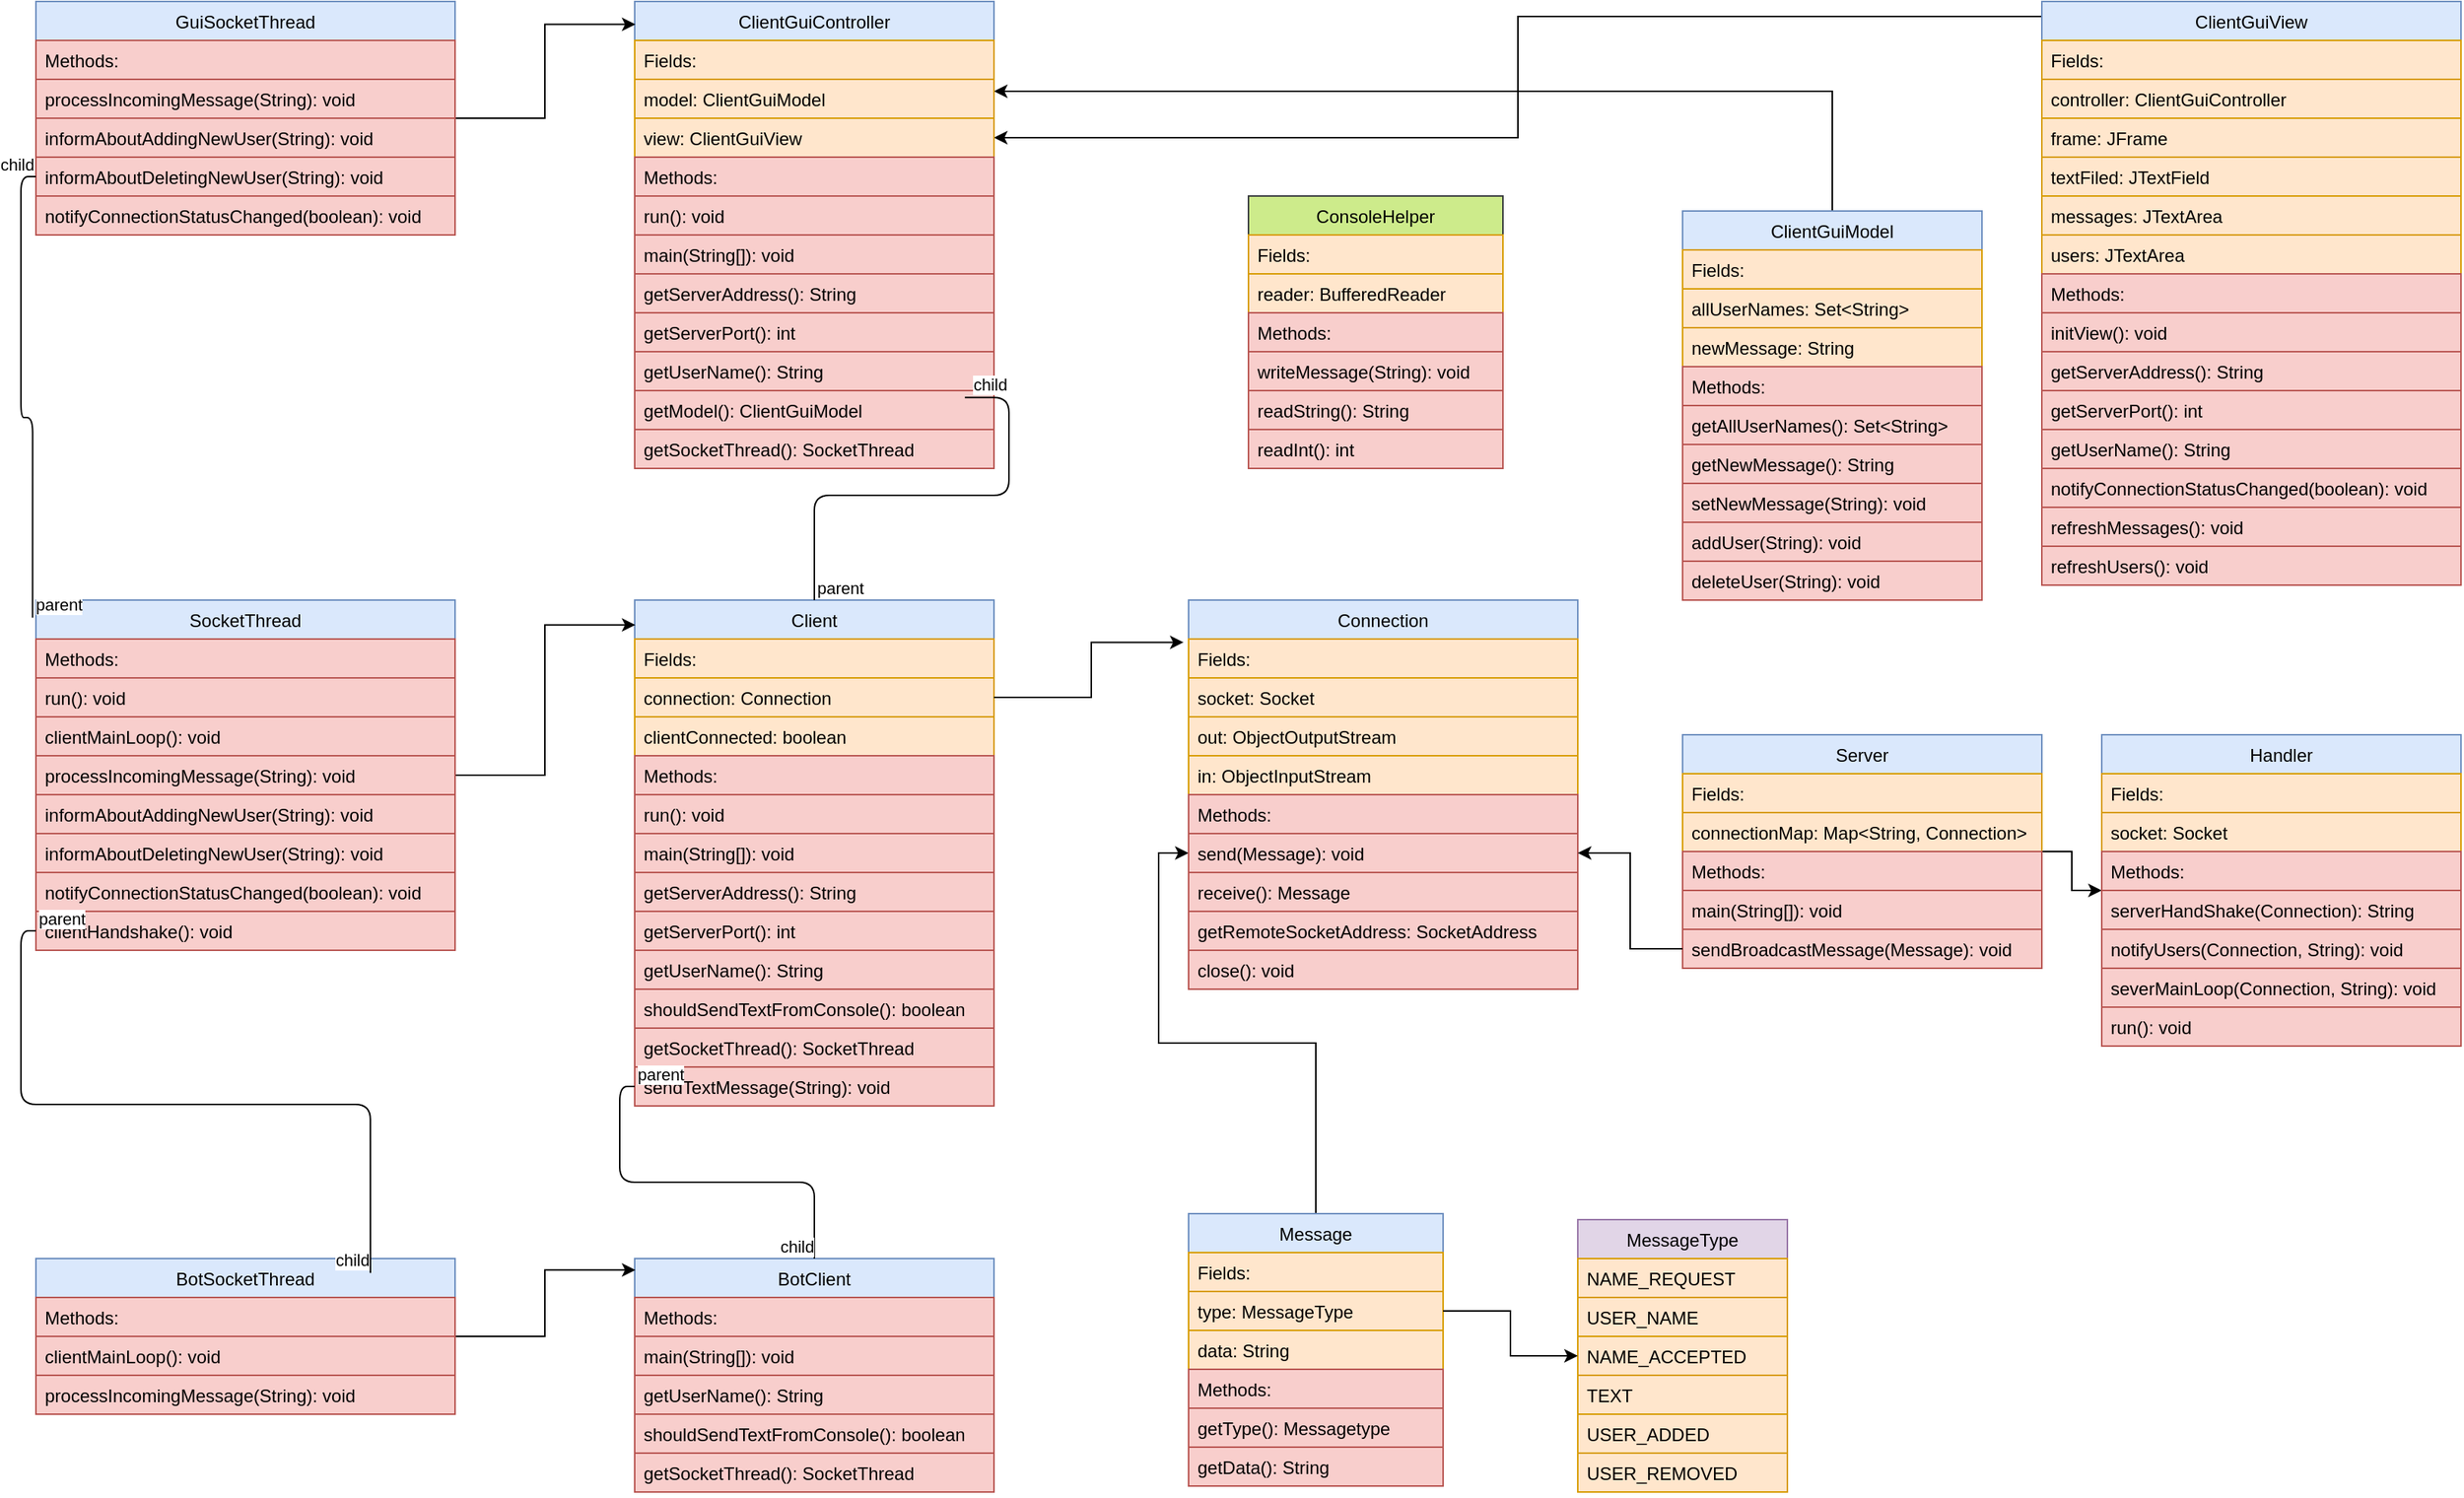 <mxfile version="14.5.8" type="device"><diagram id="60yGSkCL5kO3b9Ez2k-L" name="Page-1"><mxGraphModel dx="3197" dy="1323" grid="1" gridSize="10" guides="1" tooltips="1" connect="1" arrows="1" fold="1" page="1" pageScale="1" pageWidth="827" pageHeight="1169" math="0" shadow="0"><root><mxCell id="0"/><mxCell id="1" parent="0"/><mxCell id="2I_kvNIKR1-d1zKLh7H6-2" value="MessageType" style="swimlane;fontStyle=0;childLayout=stackLayout;horizontal=1;startSize=26;fillColor=#e1d5e7;horizontalStack=0;resizeParent=1;resizeParentMax=0;resizeLast=0;collapsible=1;marginBottom=0;strokeColor=#9673a6;" parent="1" vertex="1"><mxGeometry x="960" y="1414" width="140" height="182" as="geometry"/></mxCell><mxCell id="2I_kvNIKR1-d1zKLh7H6-3" value="NAME_REQUEST" style="text;strokeColor=#d79b00;fillColor=#ffe6cc;align=left;verticalAlign=top;spacingLeft=4;spacingRight=4;overflow=hidden;rotatable=0;points=[[0,0.5],[1,0.5]];portConstraint=eastwest;" parent="2I_kvNIKR1-d1zKLh7H6-2" vertex="1"><mxGeometry y="26" width="140" height="26" as="geometry"/></mxCell><mxCell id="2I_kvNIKR1-d1zKLh7H6-4" value="USER_NAME" style="text;strokeColor=#d79b00;fillColor=#ffe6cc;align=left;verticalAlign=top;spacingLeft=4;spacingRight=4;overflow=hidden;rotatable=0;points=[[0,0.5],[1,0.5]];portConstraint=eastwest;" parent="2I_kvNIKR1-d1zKLh7H6-2" vertex="1"><mxGeometry y="52" width="140" height="26" as="geometry"/></mxCell><mxCell id="2I_kvNIKR1-d1zKLh7H6-5" value="NAME_ACCEPTED" style="text;strokeColor=#d79b00;fillColor=#ffe6cc;align=left;verticalAlign=top;spacingLeft=4;spacingRight=4;overflow=hidden;rotatable=0;points=[[0,0.5],[1,0.5]];portConstraint=eastwest;" parent="2I_kvNIKR1-d1zKLh7H6-2" vertex="1"><mxGeometry y="78" width="140" height="26" as="geometry"/></mxCell><mxCell id="2I_kvNIKR1-d1zKLh7H6-6" value="TEXT" style="text;strokeColor=#d79b00;fillColor=#ffe6cc;align=left;verticalAlign=top;spacingLeft=4;spacingRight=4;overflow=hidden;rotatable=0;points=[[0,0.5],[1,0.5]];portConstraint=eastwest;" parent="2I_kvNIKR1-d1zKLh7H6-2" vertex="1"><mxGeometry y="104" width="140" height="26" as="geometry"/></mxCell><mxCell id="2I_kvNIKR1-d1zKLh7H6-7" value="USER_ADDED" style="text;strokeColor=#d79b00;fillColor=#ffe6cc;align=left;verticalAlign=top;spacingLeft=4;spacingRight=4;overflow=hidden;rotatable=0;points=[[0,0.5],[1,0.5]];portConstraint=eastwest;" parent="2I_kvNIKR1-d1zKLh7H6-2" vertex="1"><mxGeometry y="130" width="140" height="26" as="geometry"/></mxCell><mxCell id="2I_kvNIKR1-d1zKLh7H6-8" value="USER_REMOVED" style="text;strokeColor=#d79b00;fillColor=#ffe6cc;align=left;verticalAlign=top;spacingLeft=4;spacingRight=4;overflow=hidden;rotatable=0;points=[[0,0.5],[1,0.5]];portConstraint=eastwest;" parent="2I_kvNIKR1-d1zKLh7H6-2" vertex="1"><mxGeometry y="156" width="140" height="26" as="geometry"/></mxCell><mxCell id="2I_kvNIKR1-d1zKLh7H6-9" value="ConsoleHelper" style="swimlane;fontStyle=0;childLayout=stackLayout;horizontal=1;startSize=26;fillColor=#cdeb8b;horizontalStack=0;resizeParent=1;resizeParentMax=0;resizeLast=0;collapsible=1;marginBottom=0;strokeColor=#36393d;" parent="1" vertex="1"><mxGeometry x="740" y="730" width="170" height="182" as="geometry"/></mxCell><mxCell id="2I_kvNIKR1-d1zKLh7H6-10" value="Fields:" style="text;strokeColor=#d79b00;fillColor=#ffe6cc;align=left;verticalAlign=top;spacingLeft=4;spacingRight=4;overflow=hidden;rotatable=0;points=[[0,0.5],[1,0.5]];portConstraint=eastwest;" parent="2I_kvNIKR1-d1zKLh7H6-9" vertex="1"><mxGeometry y="26" width="170" height="26" as="geometry"/></mxCell><mxCell id="2I_kvNIKR1-d1zKLh7H6-11" value="reader: BufferedReader" style="text;strokeColor=#d79b00;fillColor=#ffe6cc;align=left;verticalAlign=top;spacingLeft=4;spacingRight=4;overflow=hidden;rotatable=0;points=[[0,0.5],[1,0.5]];portConstraint=eastwest;" parent="2I_kvNIKR1-d1zKLh7H6-9" vertex="1"><mxGeometry y="52" width="170" height="26" as="geometry"/></mxCell><mxCell id="2I_kvNIKR1-d1zKLh7H6-12" value="Methods:" style="text;strokeColor=#b85450;fillColor=#f8cecc;align=left;verticalAlign=top;spacingLeft=4;spacingRight=4;overflow=hidden;rotatable=0;points=[[0,0.5],[1,0.5]];portConstraint=eastwest;" parent="2I_kvNIKR1-d1zKLh7H6-9" vertex="1"><mxGeometry y="78" width="170" height="26" as="geometry"/></mxCell><mxCell id="2I_kvNIKR1-d1zKLh7H6-13" value="writeMessage(String): void" style="text;strokeColor=#b85450;fillColor=#f8cecc;align=left;verticalAlign=top;spacingLeft=4;spacingRight=4;overflow=hidden;rotatable=0;points=[[0,0.5],[1,0.5]];portConstraint=eastwest;" parent="2I_kvNIKR1-d1zKLh7H6-9" vertex="1"><mxGeometry y="104" width="170" height="26" as="geometry"/></mxCell><mxCell id="2I_kvNIKR1-d1zKLh7H6-14" value="readString(): String" style="text;strokeColor=#b85450;fillColor=#f8cecc;align=left;verticalAlign=top;spacingLeft=4;spacingRight=4;overflow=hidden;rotatable=0;points=[[0,0.5],[1,0.5]];portConstraint=eastwest;" parent="2I_kvNIKR1-d1zKLh7H6-9" vertex="1"><mxGeometry y="130" width="170" height="26" as="geometry"/></mxCell><mxCell id="2I_kvNIKR1-d1zKLh7H6-15" value="readInt(): int" style="text;strokeColor=#b85450;fillColor=#f8cecc;align=left;verticalAlign=top;spacingLeft=4;spacingRight=4;overflow=hidden;rotatable=0;points=[[0,0.5],[1,0.5]];portConstraint=eastwest;" parent="2I_kvNIKR1-d1zKLh7H6-9" vertex="1"><mxGeometry y="156" width="170" height="26" as="geometry"/></mxCell><mxCell id="AzDDYrEXnXrBSvR_lFMH-57" style="edgeStyle=orthogonalEdgeStyle;rounded=0;orthogonalLoop=1;jettySize=auto;html=1;entryX=0;entryY=0.5;entryDx=0;entryDy=0;" edge="1" parent="1" source="2I_kvNIKR1-d1zKLh7H6-16" target="2I_kvNIKR1-d1zKLh7H6-30"><mxGeometry relative="1" as="geometry"/></mxCell><mxCell id="2I_kvNIKR1-d1zKLh7H6-16" value="Message" style="swimlane;fontStyle=0;childLayout=stackLayout;horizontal=1;startSize=26;fillColor=#dae8fc;horizontalStack=0;resizeParent=1;resizeParentMax=0;resizeLast=0;collapsible=1;marginBottom=0;strokeColor=#6c8ebf;" parent="1" vertex="1"><mxGeometry x="700" y="1410" width="170" height="182" as="geometry"/></mxCell><mxCell id="2I_kvNIKR1-d1zKLh7H6-17" value="Fields:" style="text;strokeColor=#d79b00;fillColor=#ffe6cc;align=left;verticalAlign=top;spacingLeft=4;spacingRight=4;overflow=hidden;rotatable=0;points=[[0,0.5],[1,0.5]];portConstraint=eastwest;" parent="2I_kvNIKR1-d1zKLh7H6-16" vertex="1"><mxGeometry y="26" width="170" height="26" as="geometry"/></mxCell><mxCell id="2I_kvNIKR1-d1zKLh7H6-18" value="type: MessageType" style="text;strokeColor=#d79b00;fillColor=#ffe6cc;align=left;verticalAlign=top;spacingLeft=4;spacingRight=4;overflow=hidden;rotatable=0;points=[[0,0.5],[1,0.5]];portConstraint=eastwest;" parent="2I_kvNIKR1-d1zKLh7H6-16" vertex="1"><mxGeometry y="52" width="170" height="26" as="geometry"/></mxCell><mxCell id="2I_kvNIKR1-d1zKLh7H6-19" value="data: String" style="text;strokeColor=#d79b00;fillColor=#ffe6cc;align=left;verticalAlign=top;spacingLeft=4;spacingRight=4;overflow=hidden;rotatable=0;points=[[0,0.5],[1,0.5]];portConstraint=eastwest;" parent="2I_kvNIKR1-d1zKLh7H6-16" vertex="1"><mxGeometry y="78" width="170" height="26" as="geometry"/></mxCell><mxCell id="2I_kvNIKR1-d1zKLh7H6-20" value="Methods:" style="text;strokeColor=#b85450;fillColor=#f8cecc;align=left;verticalAlign=top;spacingLeft=4;spacingRight=4;overflow=hidden;rotatable=0;points=[[0,0.5],[1,0.5]];portConstraint=eastwest;" parent="2I_kvNIKR1-d1zKLh7H6-16" vertex="1"><mxGeometry y="104" width="170" height="26" as="geometry"/></mxCell><mxCell id="2I_kvNIKR1-d1zKLh7H6-21" value="getType(): Messagetype" style="text;strokeColor=#b85450;fillColor=#f8cecc;align=left;verticalAlign=top;spacingLeft=4;spacingRight=4;overflow=hidden;rotatable=0;points=[[0,0.5],[1,0.5]];portConstraint=eastwest;" parent="2I_kvNIKR1-d1zKLh7H6-16" vertex="1"><mxGeometry y="130" width="170" height="26" as="geometry"/></mxCell><mxCell id="2I_kvNIKR1-d1zKLh7H6-22" value="getData(): String" style="text;strokeColor=#b85450;fillColor=#f8cecc;align=left;verticalAlign=top;spacingLeft=4;spacingRight=4;overflow=hidden;rotatable=0;points=[[0,0.5],[1,0.5]];portConstraint=eastwest;" parent="2I_kvNIKR1-d1zKLh7H6-16" vertex="1"><mxGeometry y="156" width="170" height="26" as="geometry"/></mxCell><mxCell id="2I_kvNIKR1-d1zKLh7H6-24" value="Connection" style="swimlane;fontStyle=0;childLayout=stackLayout;horizontal=1;startSize=26;fillColor=#dae8fc;horizontalStack=0;resizeParent=1;resizeParentMax=0;resizeLast=0;collapsible=1;marginBottom=0;strokeColor=#6c8ebf;" parent="1" vertex="1"><mxGeometry x="700" y="1000" width="260" height="260" as="geometry"/></mxCell><mxCell id="2I_kvNIKR1-d1zKLh7H6-25" value="Fields:" style="text;strokeColor=#d79b00;fillColor=#ffe6cc;align=left;verticalAlign=top;spacingLeft=4;spacingRight=4;overflow=hidden;rotatable=0;points=[[0,0.5],[1,0.5]];portConstraint=eastwest;" parent="2I_kvNIKR1-d1zKLh7H6-24" vertex="1"><mxGeometry y="26" width="260" height="26" as="geometry"/></mxCell><mxCell id="2I_kvNIKR1-d1zKLh7H6-26" value="socket: Socket" style="text;strokeColor=#d79b00;fillColor=#ffe6cc;align=left;verticalAlign=top;spacingLeft=4;spacingRight=4;overflow=hidden;rotatable=0;points=[[0,0.5],[1,0.5]];portConstraint=eastwest;" parent="2I_kvNIKR1-d1zKLh7H6-24" vertex="1"><mxGeometry y="52" width="260" height="26" as="geometry"/></mxCell><mxCell id="2I_kvNIKR1-d1zKLh7H6-27" value="out: ObjectOutputStream" style="text;strokeColor=#d79b00;fillColor=#ffe6cc;align=left;verticalAlign=top;spacingLeft=4;spacingRight=4;overflow=hidden;rotatable=0;points=[[0,0.5],[1,0.5]];portConstraint=eastwest;" parent="2I_kvNIKR1-d1zKLh7H6-24" vertex="1"><mxGeometry y="78" width="260" height="26" as="geometry"/></mxCell><mxCell id="2I_kvNIKR1-d1zKLh7H6-28" value="in: ObjectInputStream" style="text;strokeColor=#d79b00;fillColor=#ffe6cc;align=left;verticalAlign=top;spacingLeft=4;spacingRight=4;overflow=hidden;rotatable=0;points=[[0,0.5],[1,0.5]];portConstraint=eastwest;" parent="2I_kvNIKR1-d1zKLh7H6-24" vertex="1"><mxGeometry y="104" width="260" height="26" as="geometry"/></mxCell><mxCell id="2I_kvNIKR1-d1zKLh7H6-29" value="Methods:" style="text;strokeColor=#b85450;fillColor=#f8cecc;align=left;verticalAlign=top;spacingLeft=4;spacingRight=4;overflow=hidden;rotatable=0;points=[[0,0.5],[1,0.5]];portConstraint=eastwest;" parent="2I_kvNIKR1-d1zKLh7H6-24" vertex="1"><mxGeometry y="130" width="260" height="26" as="geometry"/></mxCell><mxCell id="2I_kvNIKR1-d1zKLh7H6-30" value="send(Message): void" style="text;strokeColor=#b85450;fillColor=#f8cecc;align=left;verticalAlign=top;spacingLeft=4;spacingRight=4;overflow=hidden;rotatable=0;points=[[0,0.5],[1,0.5]];portConstraint=eastwest;" parent="2I_kvNIKR1-d1zKLh7H6-24" vertex="1"><mxGeometry y="156" width="260" height="26" as="geometry"/></mxCell><mxCell id="2I_kvNIKR1-d1zKLh7H6-31" value="receive(): Message" style="text;strokeColor=#b85450;fillColor=#f8cecc;align=left;verticalAlign=top;spacingLeft=4;spacingRight=4;overflow=hidden;rotatable=0;points=[[0,0.5],[1,0.5]];portConstraint=eastwest;" parent="2I_kvNIKR1-d1zKLh7H6-24" vertex="1"><mxGeometry y="182" width="260" height="26" as="geometry"/></mxCell><mxCell id="2I_kvNIKR1-d1zKLh7H6-32" value="getRemoteSocketAddress: SocketAddress" style="text;strokeColor=#b85450;fillColor=#f8cecc;align=left;verticalAlign=top;spacingLeft=4;spacingRight=4;overflow=hidden;rotatable=0;points=[[0,0.5],[1,0.5]];portConstraint=eastwest;" parent="2I_kvNIKR1-d1zKLh7H6-24" vertex="1"><mxGeometry y="208" width="260" height="26" as="geometry"/></mxCell><mxCell id="2I_kvNIKR1-d1zKLh7H6-33" value="close(): void" style="text;strokeColor=#b85450;fillColor=#f8cecc;align=left;verticalAlign=top;spacingLeft=4;spacingRight=4;overflow=hidden;rotatable=0;points=[[0,0.5],[1,0.5]];portConstraint=eastwest;" parent="2I_kvNIKR1-d1zKLh7H6-24" vertex="1"><mxGeometry y="234" width="260" height="26" as="geometry"/></mxCell><mxCell id="SH-hOCQX629GEDlYMstc-16" style="edgeStyle=orthogonalEdgeStyle;rounded=0;orthogonalLoop=1;jettySize=auto;html=1;" parent="1" source="SH-hOCQX629GEDlYMstc-1" target="SH-hOCQX629GEDlYMstc-9" edge="1"><mxGeometry relative="1" as="geometry"/></mxCell><mxCell id="SH-hOCQX629GEDlYMstc-1" value="Server" style="swimlane;fontStyle=0;childLayout=stackLayout;horizontal=1;startSize=26;fillColor=#dae8fc;horizontalStack=0;resizeParent=1;resizeParentMax=0;resizeLast=0;collapsible=1;marginBottom=0;strokeColor=#6c8ebf;" parent="1" vertex="1"><mxGeometry x="1030" y="1090" width="240" height="156" as="geometry"/></mxCell><mxCell id="SH-hOCQX629GEDlYMstc-2" value="Fields:" style="text;strokeColor=#d79b00;fillColor=#ffe6cc;align=left;verticalAlign=top;spacingLeft=4;spacingRight=4;overflow=hidden;rotatable=0;points=[[0,0.5],[1,0.5]];portConstraint=eastwest;" parent="SH-hOCQX629GEDlYMstc-1" vertex="1"><mxGeometry y="26" width="240" height="26" as="geometry"/></mxCell><mxCell id="SH-hOCQX629GEDlYMstc-3" value="connectionMap: Map&lt;String, Connection&gt;" style="text;strokeColor=#d79b00;fillColor=#ffe6cc;align=left;verticalAlign=top;spacingLeft=4;spacingRight=4;overflow=hidden;rotatable=0;points=[[0,0.5],[1,0.5]];portConstraint=eastwest;" parent="SH-hOCQX629GEDlYMstc-1" vertex="1"><mxGeometry y="52" width="240" height="26" as="geometry"/></mxCell><mxCell id="SH-hOCQX629GEDlYMstc-4" value="Methods:" style="text;strokeColor=#b85450;fillColor=#f8cecc;align=left;verticalAlign=top;spacingLeft=4;spacingRight=4;overflow=hidden;rotatable=0;points=[[0,0.5],[1,0.5]];portConstraint=eastwest;" parent="SH-hOCQX629GEDlYMstc-1" vertex="1"><mxGeometry y="78" width="240" height="26" as="geometry"/></mxCell><mxCell id="SH-hOCQX629GEDlYMstc-5" value="main(String[]): void" style="text;strokeColor=#b85450;fillColor=#f8cecc;align=left;verticalAlign=top;spacingLeft=4;spacingRight=4;overflow=hidden;rotatable=0;points=[[0,0.5],[1,0.5]];portConstraint=eastwest;" parent="SH-hOCQX629GEDlYMstc-1" vertex="1"><mxGeometry y="104" width="240" height="26" as="geometry"/></mxCell><mxCell id="SH-hOCQX629GEDlYMstc-6" value="sendBroadcastMessage(Message): void" style="text;strokeColor=#b85450;fillColor=#f8cecc;align=left;verticalAlign=top;spacingLeft=4;spacingRight=4;overflow=hidden;rotatable=0;points=[[0,0.5],[1,0.5]];portConstraint=eastwest;" parent="SH-hOCQX629GEDlYMstc-1" vertex="1"><mxGeometry y="130" width="240" height="26" as="geometry"/></mxCell><mxCell id="SH-hOCQX629GEDlYMstc-9" value="Handler" style="swimlane;fontStyle=0;childLayout=stackLayout;horizontal=1;startSize=26;fillColor=#dae8fc;horizontalStack=0;resizeParent=1;resizeParentMax=0;resizeLast=0;collapsible=1;marginBottom=0;strokeColor=#6c8ebf;" parent="1" vertex="1"><mxGeometry x="1310" y="1090" width="240" height="208" as="geometry"/></mxCell><mxCell id="SH-hOCQX629GEDlYMstc-10" value="Fields:" style="text;strokeColor=#d79b00;fillColor=#ffe6cc;align=left;verticalAlign=top;spacingLeft=4;spacingRight=4;overflow=hidden;rotatable=0;points=[[0,0.5],[1,0.5]];portConstraint=eastwest;" parent="SH-hOCQX629GEDlYMstc-9" vertex="1"><mxGeometry y="26" width="240" height="26" as="geometry"/></mxCell><mxCell id="SH-hOCQX629GEDlYMstc-11" value="socket: Socket" style="text;strokeColor=#d79b00;fillColor=#ffe6cc;align=left;verticalAlign=top;spacingLeft=4;spacingRight=4;overflow=hidden;rotatable=0;points=[[0,0.5],[1,0.5]];portConstraint=eastwest;" parent="SH-hOCQX629GEDlYMstc-9" vertex="1"><mxGeometry y="52" width="240" height="26" as="geometry"/></mxCell><mxCell id="SH-hOCQX629GEDlYMstc-12" value="Methods:" style="text;strokeColor=#b85450;fillColor=#f8cecc;align=left;verticalAlign=top;spacingLeft=4;spacingRight=4;overflow=hidden;rotatable=0;points=[[0,0.5],[1,0.5]];portConstraint=eastwest;" parent="SH-hOCQX629GEDlYMstc-9" vertex="1"><mxGeometry y="78" width="240" height="26" as="geometry"/></mxCell><mxCell id="SH-hOCQX629GEDlYMstc-13" value="serverHandShake(Connection): String" style="text;strokeColor=#b85450;fillColor=#f8cecc;align=left;verticalAlign=top;spacingLeft=4;spacingRight=4;overflow=hidden;rotatable=0;points=[[0,0.5],[1,0.5]];portConstraint=eastwest;" parent="SH-hOCQX629GEDlYMstc-9" vertex="1"><mxGeometry y="104" width="240" height="26" as="geometry"/></mxCell><mxCell id="SH-hOCQX629GEDlYMstc-14" value="notifyUsers(Connection, String): void" style="text;strokeColor=#b85450;fillColor=#f8cecc;align=left;verticalAlign=top;spacingLeft=4;spacingRight=4;overflow=hidden;rotatable=0;points=[[0,0.5],[1,0.5]];portConstraint=eastwest;" parent="SH-hOCQX629GEDlYMstc-9" vertex="1"><mxGeometry y="130" width="240" height="26" as="geometry"/></mxCell><mxCell id="SH-hOCQX629GEDlYMstc-15" value="severMainLoop(Connection, String): void" style="text;strokeColor=#b85450;fillColor=#f8cecc;align=left;verticalAlign=top;spacingLeft=4;spacingRight=4;overflow=hidden;rotatable=0;points=[[0,0.5],[1,0.5]];portConstraint=eastwest;" parent="SH-hOCQX629GEDlYMstc-9" vertex="1"><mxGeometry y="156" width="240" height="26" as="geometry"/></mxCell><mxCell id="jUKIUPgcU8jcwEj3gXHj-1" value="run(): void" style="text;strokeColor=#b85450;fillColor=#f8cecc;align=left;verticalAlign=top;spacingLeft=4;spacingRight=4;overflow=hidden;rotatable=0;points=[[0,0.5],[1,0.5]];portConstraint=eastwest;" parent="SH-hOCQX629GEDlYMstc-9" vertex="1"><mxGeometry y="182" width="240" height="26" as="geometry"/></mxCell><mxCell id="hOD3di625PQb9oG4Oj34-1" style="edgeStyle=orthogonalEdgeStyle;rounded=0;orthogonalLoop=1;jettySize=auto;html=1;" parent="1" source="SH-hOCQX629GEDlYMstc-6" target="2I_kvNIKR1-d1zKLh7H6-30" edge="1"><mxGeometry relative="1" as="geometry"/></mxCell><mxCell id="jUKIUPgcU8jcwEj3gXHj-2" value="Client" style="swimlane;fontStyle=0;childLayout=stackLayout;horizontal=1;startSize=26;fillColor=#dae8fc;horizontalStack=0;resizeParent=1;resizeParentMax=0;resizeLast=0;collapsible=1;marginBottom=0;strokeColor=#6c8ebf;" parent="1" vertex="1"><mxGeometry x="330" y="1000" width="240" height="338" as="geometry"/></mxCell><mxCell id="jUKIUPgcU8jcwEj3gXHj-3" value="Fields:" style="text;strokeColor=#d79b00;fillColor=#ffe6cc;align=left;verticalAlign=top;spacingLeft=4;spacingRight=4;overflow=hidden;rotatable=0;points=[[0,0.5],[1,0.5]];portConstraint=eastwest;" parent="jUKIUPgcU8jcwEj3gXHj-2" vertex="1"><mxGeometry y="26" width="240" height="26" as="geometry"/></mxCell><mxCell id="jUKIUPgcU8jcwEj3gXHj-4" value="connection: Connection" style="text;strokeColor=#d79b00;fillColor=#ffe6cc;align=left;verticalAlign=top;spacingLeft=4;spacingRight=4;overflow=hidden;rotatable=0;points=[[0,0.5],[1,0.5]];portConstraint=eastwest;" parent="jUKIUPgcU8jcwEj3gXHj-2" vertex="1"><mxGeometry y="52" width="240" height="26" as="geometry"/></mxCell><mxCell id="jUKIUPgcU8jcwEj3gXHj-9" value="clientConnected: boolean" style="text;strokeColor=#d79b00;fillColor=#ffe6cc;align=left;verticalAlign=top;spacingLeft=4;spacingRight=4;overflow=hidden;rotatable=0;points=[[0,0.5],[1,0.5]];portConstraint=eastwest;" parent="jUKIUPgcU8jcwEj3gXHj-2" vertex="1"><mxGeometry y="78" width="240" height="26" as="geometry"/></mxCell><mxCell id="jUKIUPgcU8jcwEj3gXHj-5" value="Methods:" style="text;strokeColor=#b85450;fillColor=#f8cecc;align=left;verticalAlign=top;spacingLeft=4;spacingRight=4;overflow=hidden;rotatable=0;points=[[0,0.5],[1,0.5]];portConstraint=eastwest;" parent="jUKIUPgcU8jcwEj3gXHj-2" vertex="1"><mxGeometry y="104" width="240" height="26" as="geometry"/></mxCell><mxCell id="517KITDaMaigq1fpNTns-1" value="run(): void" style="text;strokeColor=#b85450;fillColor=#f8cecc;align=left;verticalAlign=top;spacingLeft=4;spacingRight=4;overflow=hidden;rotatable=0;points=[[0,0.5],[1,0.5]];portConstraint=eastwest;" parent="jUKIUPgcU8jcwEj3gXHj-2" vertex="1"><mxGeometry y="130" width="240" height="26" as="geometry"/></mxCell><mxCell id="517KITDaMaigq1fpNTns-2" value="main(String[]): void" style="text;strokeColor=#b85450;fillColor=#f8cecc;align=left;verticalAlign=top;spacingLeft=4;spacingRight=4;overflow=hidden;rotatable=0;points=[[0,0.5],[1,0.5]];portConstraint=eastwest;" parent="jUKIUPgcU8jcwEj3gXHj-2" vertex="1"><mxGeometry y="156" width="240" height="26" as="geometry"/></mxCell><mxCell id="jUKIUPgcU8jcwEj3gXHj-6" value="getServerAddress(): String" style="text;strokeColor=#b85450;fillColor=#f8cecc;align=left;verticalAlign=top;spacingLeft=4;spacingRight=4;overflow=hidden;rotatable=0;points=[[0,0.5],[1,0.5]];portConstraint=eastwest;" parent="jUKIUPgcU8jcwEj3gXHj-2" vertex="1"><mxGeometry y="182" width="240" height="26" as="geometry"/></mxCell><mxCell id="jUKIUPgcU8jcwEj3gXHj-7" value="getServerPort(): int" style="text;strokeColor=#b85450;fillColor=#f8cecc;align=left;verticalAlign=top;spacingLeft=4;spacingRight=4;overflow=hidden;rotatable=0;points=[[0,0.5],[1,0.5]];portConstraint=eastwest;" parent="jUKIUPgcU8jcwEj3gXHj-2" vertex="1"><mxGeometry y="208" width="240" height="26" as="geometry"/></mxCell><mxCell id="jUKIUPgcU8jcwEj3gXHj-8" value="getUserName(): String" style="text;strokeColor=#b85450;fillColor=#f8cecc;align=left;verticalAlign=top;spacingLeft=4;spacingRight=4;overflow=hidden;rotatable=0;points=[[0,0.5],[1,0.5]];portConstraint=eastwest;" parent="jUKIUPgcU8jcwEj3gXHj-2" vertex="1"><mxGeometry y="234" width="240" height="26" as="geometry"/></mxCell><mxCell id="jUKIUPgcU8jcwEj3gXHj-19" value="shouldSendTextFromConsole(): boolean" style="text;strokeColor=#b85450;fillColor=#f8cecc;align=left;verticalAlign=top;spacingLeft=4;spacingRight=4;overflow=hidden;rotatable=0;points=[[0,0.5],[1,0.5]];portConstraint=eastwest;" parent="jUKIUPgcU8jcwEj3gXHj-2" vertex="1"><mxGeometry y="260" width="240" height="26" as="geometry"/></mxCell><mxCell id="jUKIUPgcU8jcwEj3gXHj-20" value="getSocketThread(): SocketThread" style="text;strokeColor=#b85450;fillColor=#f8cecc;align=left;verticalAlign=top;spacingLeft=4;spacingRight=4;overflow=hidden;rotatable=0;points=[[0,0.5],[1,0.5]];portConstraint=eastwest;" parent="jUKIUPgcU8jcwEj3gXHj-2" vertex="1"><mxGeometry y="286" width="240" height="26" as="geometry"/></mxCell><mxCell id="jUKIUPgcU8jcwEj3gXHj-21" value="sendTextMessage(String): void" style="text;strokeColor=#b85450;fillColor=#f8cecc;align=left;verticalAlign=top;spacingLeft=4;spacingRight=4;overflow=hidden;rotatable=0;points=[[0,0.5],[1,0.5]];portConstraint=eastwest;" parent="jUKIUPgcU8jcwEj3gXHj-2" vertex="1"><mxGeometry y="312" width="240" height="26" as="geometry"/></mxCell><mxCell id="jUKIUPgcU8jcwEj3gXHj-10" style="edgeStyle=orthogonalEdgeStyle;rounded=0;orthogonalLoop=1;jettySize=auto;html=1;entryX=-0.013;entryY=0.085;entryDx=0;entryDy=0;entryPerimeter=0;" parent="1" source="jUKIUPgcU8jcwEj3gXHj-4" target="2I_kvNIKR1-d1zKLh7H6-25" edge="1"><mxGeometry relative="1" as="geometry"/></mxCell><mxCell id="jUKIUPgcU8jcwEj3gXHj-18" style="edgeStyle=orthogonalEdgeStyle;rounded=0;orthogonalLoop=1;jettySize=auto;html=1;entryX=0.002;entryY=0.049;entryDx=0;entryDy=0;entryPerimeter=0;" parent="1" source="jUKIUPgcU8jcwEj3gXHj-11" target="jUKIUPgcU8jcwEj3gXHj-2" edge="1"><mxGeometry relative="1" as="geometry"/></mxCell><mxCell id="jUKIUPgcU8jcwEj3gXHj-11" value="SocketThread" style="swimlane;fontStyle=0;childLayout=stackLayout;horizontal=1;startSize=26;fillColor=#dae8fc;horizontalStack=0;resizeParent=1;resizeParentMax=0;resizeLast=0;collapsible=1;marginBottom=0;strokeColor=#6c8ebf;" parent="1" vertex="1"><mxGeometry x="-70" y="1000" width="280" height="234" as="geometry"/></mxCell><mxCell id="jUKIUPgcU8jcwEj3gXHj-14" value="Methods:" style="text;strokeColor=#b85450;fillColor=#f8cecc;align=left;verticalAlign=top;spacingLeft=4;spacingRight=4;overflow=hidden;rotatable=0;points=[[0,0.5],[1,0.5]];portConstraint=eastwest;" parent="jUKIUPgcU8jcwEj3gXHj-11" vertex="1"><mxGeometry y="26" width="280" height="26" as="geometry"/></mxCell><mxCell id="XNPjtn6dj6Rn9kU3ay57-1" value="run(): void" style="text;strokeColor=#b85450;fillColor=#f8cecc;align=left;verticalAlign=top;spacingLeft=4;spacingRight=4;overflow=hidden;rotatable=0;points=[[0,0.5],[1,0.5]];portConstraint=eastwest;" parent="jUKIUPgcU8jcwEj3gXHj-11" vertex="1"><mxGeometry y="52" width="280" height="26" as="geometry"/></mxCell><mxCell id="517KITDaMaigq1fpNTns-5" value="clientMainLoop(): void" style="text;strokeColor=#b85450;fillColor=#f8cecc;align=left;verticalAlign=top;spacingLeft=4;spacingRight=4;overflow=hidden;rotatable=0;points=[[0,0.5],[1,0.5]];portConstraint=eastwest;" parent="jUKIUPgcU8jcwEj3gXHj-11" vertex="1"><mxGeometry y="78" width="280" height="26" as="geometry"/></mxCell><mxCell id="jUKIUPgcU8jcwEj3gXHj-15" value="processIncomingMessage(String): void" style="text;strokeColor=#b85450;fillColor=#f8cecc;align=left;verticalAlign=top;spacingLeft=4;spacingRight=4;overflow=hidden;rotatable=0;points=[[0,0.5],[1,0.5]];portConstraint=eastwest;" parent="jUKIUPgcU8jcwEj3gXHj-11" vertex="1"><mxGeometry y="104" width="280" height="26" as="geometry"/></mxCell><mxCell id="jUKIUPgcU8jcwEj3gXHj-16" value="informAboutAddingNewUser(String): void" style="text;strokeColor=#b85450;fillColor=#f8cecc;align=left;verticalAlign=top;spacingLeft=4;spacingRight=4;overflow=hidden;rotatable=0;points=[[0,0.5],[1,0.5]];portConstraint=eastwest;" parent="jUKIUPgcU8jcwEj3gXHj-11" vertex="1"><mxGeometry y="130" width="280" height="26" as="geometry"/></mxCell><mxCell id="517KITDaMaigq1fpNTns-3" value="informAboutDeletingNewUser(String): void" style="text;strokeColor=#b85450;fillColor=#f8cecc;align=left;verticalAlign=top;spacingLeft=4;spacingRight=4;overflow=hidden;rotatable=0;points=[[0,0.5],[1,0.5]];portConstraint=eastwest;" parent="jUKIUPgcU8jcwEj3gXHj-11" vertex="1"><mxGeometry y="156" width="280" height="26" as="geometry"/></mxCell><mxCell id="517KITDaMaigq1fpNTns-4" value="notifyConnectionStatusChanged(boolean): void" style="text;strokeColor=#b85450;fillColor=#f8cecc;align=left;verticalAlign=top;spacingLeft=4;spacingRight=4;overflow=hidden;rotatable=0;points=[[0,0.5],[1,0.5]];portConstraint=eastwest;" parent="jUKIUPgcU8jcwEj3gXHj-11" vertex="1"><mxGeometry y="182" width="280" height="26" as="geometry"/></mxCell><mxCell id="517KITDaMaigq1fpNTns-6" value="clientHandshake(): void" style="text;strokeColor=#b85450;fillColor=#f8cecc;align=left;verticalAlign=top;spacingLeft=4;spacingRight=4;overflow=hidden;rotatable=0;points=[[0,0.5],[1,0.5]];portConstraint=eastwest;" parent="jUKIUPgcU8jcwEj3gXHj-11" vertex="1"><mxGeometry y="208" width="280" height="26" as="geometry"/></mxCell><mxCell id="XNPjtn6dj6Rn9kU3ay57-2" value="BotClient" style="swimlane;fontStyle=0;childLayout=stackLayout;horizontal=1;startSize=26;fillColor=#dae8fc;horizontalStack=0;resizeParent=1;resizeParentMax=0;resizeLast=0;collapsible=1;marginBottom=0;strokeColor=#6c8ebf;" parent="1" vertex="1"><mxGeometry x="330" y="1440" width="240" height="156" as="geometry"/></mxCell><mxCell id="XNPjtn6dj6Rn9kU3ay57-6" value="Methods:" style="text;strokeColor=#b85450;fillColor=#f8cecc;align=left;verticalAlign=top;spacingLeft=4;spacingRight=4;overflow=hidden;rotatable=0;points=[[0,0.5],[1,0.5]];portConstraint=eastwest;" parent="XNPjtn6dj6Rn9kU3ay57-2" vertex="1"><mxGeometry y="26" width="240" height="26" as="geometry"/></mxCell><mxCell id="XNPjtn6dj6Rn9kU3ay57-8" value="main(String[]): void" style="text;strokeColor=#b85450;fillColor=#f8cecc;align=left;verticalAlign=top;spacingLeft=4;spacingRight=4;overflow=hidden;rotatable=0;points=[[0,0.5],[1,0.5]];portConstraint=eastwest;" parent="XNPjtn6dj6Rn9kU3ay57-2" vertex="1"><mxGeometry y="52" width="240" height="26" as="geometry"/></mxCell><mxCell id="XNPjtn6dj6Rn9kU3ay57-11" value="getUserName(): String" style="text;strokeColor=#b85450;fillColor=#f8cecc;align=left;verticalAlign=top;spacingLeft=4;spacingRight=4;overflow=hidden;rotatable=0;points=[[0,0.5],[1,0.5]];portConstraint=eastwest;" parent="XNPjtn6dj6Rn9kU3ay57-2" vertex="1"><mxGeometry y="78" width="240" height="26" as="geometry"/></mxCell><mxCell id="XNPjtn6dj6Rn9kU3ay57-12" value="shouldSendTextFromConsole(): boolean" style="text;strokeColor=#b85450;fillColor=#f8cecc;align=left;verticalAlign=top;spacingLeft=4;spacingRight=4;overflow=hidden;rotatable=0;points=[[0,0.5],[1,0.5]];portConstraint=eastwest;" parent="XNPjtn6dj6Rn9kU3ay57-2" vertex="1"><mxGeometry y="104" width="240" height="26" as="geometry"/></mxCell><mxCell id="XNPjtn6dj6Rn9kU3ay57-13" value="getSocketThread(): SocketThread" style="text;strokeColor=#b85450;fillColor=#f8cecc;align=left;verticalAlign=top;spacingLeft=4;spacingRight=4;overflow=hidden;rotatable=0;points=[[0,0.5],[1,0.5]];portConstraint=eastwest;" parent="XNPjtn6dj6Rn9kU3ay57-2" vertex="1"><mxGeometry y="130" width="240" height="26" as="geometry"/></mxCell><mxCell id="XNPjtn6dj6Rn9kU3ay57-15" style="edgeStyle=orthogonalEdgeStyle;rounded=0;orthogonalLoop=1;jettySize=auto;html=1;entryX=0.002;entryY=0.049;entryDx=0;entryDy=0;entryPerimeter=0;" parent="1" source="XNPjtn6dj6Rn9kU3ay57-16" target="XNPjtn6dj6Rn9kU3ay57-2" edge="1"><mxGeometry relative="1" as="geometry"/></mxCell><mxCell id="XNPjtn6dj6Rn9kU3ay57-16" value="BotSocketThread" style="swimlane;fontStyle=0;childLayout=stackLayout;horizontal=1;startSize=26;fillColor=#dae8fc;horizontalStack=0;resizeParent=1;resizeParentMax=0;resizeLast=0;collapsible=1;marginBottom=0;strokeColor=#6c8ebf;" parent="1" vertex="1"><mxGeometry x="-70" y="1440" width="280" height="104" as="geometry"/></mxCell><mxCell id="XNPjtn6dj6Rn9kU3ay57-19" value="Methods:" style="text;strokeColor=#b85450;fillColor=#f8cecc;align=left;verticalAlign=top;spacingLeft=4;spacingRight=4;overflow=hidden;rotatable=0;points=[[0,0.5],[1,0.5]];portConstraint=eastwest;" parent="XNPjtn6dj6Rn9kU3ay57-16" vertex="1"><mxGeometry y="26" width="280" height="26" as="geometry"/></mxCell><mxCell id="XNPjtn6dj6Rn9kU3ay57-21" value="clientMainLoop(): void" style="text;strokeColor=#b85450;fillColor=#f8cecc;align=left;verticalAlign=top;spacingLeft=4;spacingRight=4;overflow=hidden;rotatable=0;points=[[0,0.5],[1,0.5]];portConstraint=eastwest;" parent="XNPjtn6dj6Rn9kU3ay57-16" vertex="1"><mxGeometry y="52" width="280" height="26" as="geometry"/></mxCell><mxCell id="XNPjtn6dj6Rn9kU3ay57-22" value="processIncomingMessage(String): void" style="text;strokeColor=#b85450;fillColor=#f8cecc;align=left;verticalAlign=top;spacingLeft=4;spacingRight=4;overflow=hidden;rotatable=0;points=[[0,0.5],[1,0.5]];portConstraint=eastwest;" parent="XNPjtn6dj6Rn9kU3ay57-16" vertex="1"><mxGeometry y="78" width="280" height="26" as="geometry"/></mxCell><mxCell id="XNPjtn6dj6Rn9kU3ay57-27" value="" style="endArrow=none;html=1;edgeStyle=orthogonalEdgeStyle;" parent="1" source="jUKIUPgcU8jcwEj3gXHj-21" target="XNPjtn6dj6Rn9kU3ay57-2" edge="1"><mxGeometry relative="1" as="geometry"><mxPoint x="630" y="1050" as="sourcePoint"/><mxPoint x="790" y="1050" as="targetPoint"/></mxGeometry></mxCell><mxCell id="XNPjtn6dj6Rn9kU3ay57-28" value="parent" style="edgeLabel;resizable=0;html=1;align=left;verticalAlign=bottom;" parent="XNPjtn6dj6Rn9kU3ay57-27" connectable="0" vertex="1"><mxGeometry x="-1" relative="1" as="geometry"/></mxCell><mxCell id="XNPjtn6dj6Rn9kU3ay57-29" value="child" style="edgeLabel;resizable=0;html=1;align=right;verticalAlign=bottom;" parent="XNPjtn6dj6Rn9kU3ay57-27" connectable="0" vertex="1"><mxGeometry x="1" relative="1" as="geometry"/></mxCell><mxCell id="XNPjtn6dj6Rn9kU3ay57-30" value="" style="endArrow=none;html=1;edgeStyle=orthogonalEdgeStyle;entryX=0.798;entryY=0.092;entryDx=0;entryDy=0;entryPerimeter=0;" parent="1" source="517KITDaMaigq1fpNTns-6" target="XNPjtn6dj6Rn9kU3ay57-16" edge="1"><mxGeometry relative="1" as="geometry"><mxPoint x="10" y="980" as="sourcePoint"/><mxPoint x="170" y="980" as="targetPoint"/></mxGeometry></mxCell><mxCell id="XNPjtn6dj6Rn9kU3ay57-31" value="parent" style="edgeLabel;resizable=0;html=1;align=left;verticalAlign=bottom;" parent="XNPjtn6dj6Rn9kU3ay57-30" connectable="0" vertex="1"><mxGeometry x="-1" relative="1" as="geometry"/></mxCell><mxCell id="XNPjtn6dj6Rn9kU3ay57-32" value="child" style="edgeLabel;resizable=0;html=1;align=right;verticalAlign=bottom;" parent="XNPjtn6dj6Rn9kU3ay57-30" connectable="0" vertex="1"><mxGeometry x="1" relative="1" as="geometry"/></mxCell><mxCell id="AzDDYrEXnXrBSvR_lFMH-65" style="edgeStyle=orthogonalEdgeStyle;rounded=0;orthogonalLoop=1;jettySize=auto;html=1;" edge="1" parent="1" source="AzDDYrEXnXrBSvR_lFMH-1"><mxGeometry relative="1" as="geometry"><mxPoint x="570" y="660" as="targetPoint"/><Array as="points"><mxPoint x="1130" y="660"/></Array></mxGeometry></mxCell><mxCell id="AzDDYrEXnXrBSvR_lFMH-1" value="ClientGuiModel" style="swimlane;fontStyle=0;childLayout=stackLayout;horizontal=1;startSize=26;fillColor=#dae8fc;horizontalStack=0;resizeParent=1;resizeParentMax=0;resizeLast=0;collapsible=1;marginBottom=0;strokeColor=#6c8ebf;" vertex="1" parent="1"><mxGeometry x="1030" y="740" width="200" height="260" as="geometry"/></mxCell><mxCell id="AzDDYrEXnXrBSvR_lFMH-2" value="Fields:" style="text;strokeColor=#d79b00;fillColor=#ffe6cc;align=left;verticalAlign=top;spacingLeft=4;spacingRight=4;overflow=hidden;rotatable=0;points=[[0,0.5],[1,0.5]];portConstraint=eastwest;" vertex="1" parent="AzDDYrEXnXrBSvR_lFMH-1"><mxGeometry y="26" width="200" height="26" as="geometry"/></mxCell><mxCell id="AzDDYrEXnXrBSvR_lFMH-3" value="allUserNames: Set&lt;String&gt;" style="text;strokeColor=#d79b00;fillColor=#ffe6cc;align=left;verticalAlign=top;spacingLeft=4;spacingRight=4;overflow=hidden;rotatable=0;points=[[0,0.5],[1,0.5]];portConstraint=eastwest;" vertex="1" parent="AzDDYrEXnXrBSvR_lFMH-1"><mxGeometry y="52" width="200" height="26" as="geometry"/></mxCell><mxCell id="AzDDYrEXnXrBSvR_lFMH-8" value="newMessage: String" style="text;strokeColor=#d79b00;fillColor=#ffe6cc;align=left;verticalAlign=top;spacingLeft=4;spacingRight=4;overflow=hidden;rotatable=0;points=[[0,0.5],[1,0.5]];portConstraint=eastwest;" vertex="1" parent="AzDDYrEXnXrBSvR_lFMH-1"><mxGeometry y="78" width="200" height="26" as="geometry"/></mxCell><mxCell id="AzDDYrEXnXrBSvR_lFMH-4" value="Methods:" style="text;strokeColor=#b85450;fillColor=#f8cecc;align=left;verticalAlign=top;spacingLeft=4;spacingRight=4;overflow=hidden;rotatable=0;points=[[0,0.5],[1,0.5]];portConstraint=eastwest;" vertex="1" parent="AzDDYrEXnXrBSvR_lFMH-1"><mxGeometry y="104" width="200" height="26" as="geometry"/></mxCell><mxCell id="AzDDYrEXnXrBSvR_lFMH-5" value="getAllUserNames(): Set&lt;String&gt;" style="text;strokeColor=#b85450;fillColor=#f8cecc;align=left;verticalAlign=top;spacingLeft=4;spacingRight=4;overflow=hidden;rotatable=0;points=[[0,0.5],[1,0.5]];portConstraint=eastwest;" vertex="1" parent="AzDDYrEXnXrBSvR_lFMH-1"><mxGeometry y="130" width="200" height="26" as="geometry"/></mxCell><mxCell id="AzDDYrEXnXrBSvR_lFMH-6" value="getNewMessage(): String" style="text;strokeColor=#b85450;fillColor=#f8cecc;align=left;verticalAlign=top;spacingLeft=4;spacingRight=4;overflow=hidden;rotatable=0;points=[[0,0.5],[1,0.5]];portConstraint=eastwest;" vertex="1" parent="AzDDYrEXnXrBSvR_lFMH-1"><mxGeometry y="156" width="200" height="26" as="geometry"/></mxCell><mxCell id="AzDDYrEXnXrBSvR_lFMH-7" value="setNewMessage(String): void" style="text;strokeColor=#b85450;fillColor=#f8cecc;align=left;verticalAlign=top;spacingLeft=4;spacingRight=4;overflow=hidden;rotatable=0;points=[[0,0.5],[1,0.5]];portConstraint=eastwest;" vertex="1" parent="AzDDYrEXnXrBSvR_lFMH-1"><mxGeometry y="182" width="200" height="26" as="geometry"/></mxCell><mxCell id="AzDDYrEXnXrBSvR_lFMH-21" value="addUser(String): void" style="text;strokeColor=#b85450;fillColor=#f8cecc;align=left;verticalAlign=top;spacingLeft=4;spacingRight=4;overflow=hidden;rotatable=0;points=[[0,0.5],[1,0.5]];portConstraint=eastwest;" vertex="1" parent="AzDDYrEXnXrBSvR_lFMH-1"><mxGeometry y="208" width="200" height="26" as="geometry"/></mxCell><mxCell id="AzDDYrEXnXrBSvR_lFMH-22" value="deleteUser(String): void" style="text;strokeColor=#b85450;fillColor=#f8cecc;align=left;verticalAlign=top;spacingLeft=4;spacingRight=4;overflow=hidden;rotatable=0;points=[[0,0.5],[1,0.5]];portConstraint=eastwest;" vertex="1" parent="AzDDYrEXnXrBSvR_lFMH-1"><mxGeometry y="234" width="200" height="26" as="geometry"/></mxCell><mxCell id="AzDDYrEXnXrBSvR_lFMH-64" style="edgeStyle=orthogonalEdgeStyle;rounded=0;orthogonalLoop=1;jettySize=auto;html=1;entryX=1;entryY=0.5;entryDx=0;entryDy=0;" edge="1" parent="1" source="AzDDYrEXnXrBSvR_lFMH-9" target="AzDDYrEXnXrBSvR_lFMH-33"><mxGeometry relative="1" as="geometry"><Array as="points"><mxPoint x="920" y="610"/><mxPoint x="920" y="691"/></Array></mxGeometry></mxCell><mxCell id="AzDDYrEXnXrBSvR_lFMH-9" value="ClientGuiView" style="swimlane;fontStyle=0;childLayout=stackLayout;horizontal=1;startSize=26;fillColor=#dae8fc;horizontalStack=0;resizeParent=1;resizeParentMax=0;resizeLast=0;collapsible=1;marginBottom=0;strokeColor=#6c8ebf;" vertex="1" parent="1"><mxGeometry x="1270" y="600" width="280" height="390" as="geometry"/></mxCell><mxCell id="AzDDYrEXnXrBSvR_lFMH-10" value="Fields:" style="text;strokeColor=#d79b00;fillColor=#ffe6cc;align=left;verticalAlign=top;spacingLeft=4;spacingRight=4;overflow=hidden;rotatable=0;points=[[0,0.5],[1,0.5]];portConstraint=eastwest;" vertex="1" parent="AzDDYrEXnXrBSvR_lFMH-9"><mxGeometry y="26" width="280" height="26" as="geometry"/></mxCell><mxCell id="AzDDYrEXnXrBSvR_lFMH-11" value="controller: ClientGuiController" style="text;strokeColor=#d79b00;fillColor=#ffe6cc;align=left;verticalAlign=top;spacingLeft=4;spacingRight=4;overflow=hidden;rotatable=0;points=[[0,0.5],[1,0.5]];portConstraint=eastwest;" vertex="1" parent="AzDDYrEXnXrBSvR_lFMH-9"><mxGeometry y="52" width="280" height="26" as="geometry"/></mxCell><mxCell id="AzDDYrEXnXrBSvR_lFMH-12" value="frame: JFrame" style="text;strokeColor=#d79b00;fillColor=#ffe6cc;align=left;verticalAlign=top;spacingLeft=4;spacingRight=4;overflow=hidden;rotatable=0;points=[[0,0.5],[1,0.5]];portConstraint=eastwest;" vertex="1" parent="AzDDYrEXnXrBSvR_lFMH-9"><mxGeometry y="78" width="280" height="26" as="geometry"/></mxCell><mxCell id="AzDDYrEXnXrBSvR_lFMH-23" value="textFiled: JTextField" style="text;strokeColor=#d79b00;fillColor=#ffe6cc;align=left;verticalAlign=top;spacingLeft=4;spacingRight=4;overflow=hidden;rotatable=0;points=[[0,0.5],[1,0.5]];portConstraint=eastwest;" vertex="1" parent="AzDDYrEXnXrBSvR_lFMH-9"><mxGeometry y="104" width="280" height="26" as="geometry"/></mxCell><mxCell id="AzDDYrEXnXrBSvR_lFMH-24" value="messages: JTextArea" style="text;strokeColor=#d79b00;fillColor=#ffe6cc;align=left;verticalAlign=top;spacingLeft=4;spacingRight=4;overflow=hidden;rotatable=0;points=[[0,0.5],[1,0.5]];portConstraint=eastwest;" vertex="1" parent="AzDDYrEXnXrBSvR_lFMH-9"><mxGeometry y="130" width="280" height="26" as="geometry"/></mxCell><mxCell id="AzDDYrEXnXrBSvR_lFMH-25" value="users: JTextArea" style="text;strokeColor=#d79b00;fillColor=#ffe6cc;align=left;verticalAlign=top;spacingLeft=4;spacingRight=4;overflow=hidden;rotatable=0;points=[[0,0.5],[1,0.5]];portConstraint=eastwest;" vertex="1" parent="AzDDYrEXnXrBSvR_lFMH-9"><mxGeometry y="156" width="280" height="26" as="geometry"/></mxCell><mxCell id="AzDDYrEXnXrBSvR_lFMH-13" value="Methods:" style="text;strokeColor=#b85450;fillColor=#f8cecc;align=left;verticalAlign=top;spacingLeft=4;spacingRight=4;overflow=hidden;rotatable=0;points=[[0,0.5],[1,0.5]];portConstraint=eastwest;" vertex="1" parent="AzDDYrEXnXrBSvR_lFMH-9"><mxGeometry y="182" width="280" height="26" as="geometry"/></mxCell><mxCell id="AzDDYrEXnXrBSvR_lFMH-14" value="initView(): void" style="text;strokeColor=#b85450;fillColor=#f8cecc;align=left;verticalAlign=top;spacingLeft=4;spacingRight=4;overflow=hidden;rotatable=0;points=[[0,0.5],[1,0.5]];portConstraint=eastwest;" vertex="1" parent="AzDDYrEXnXrBSvR_lFMH-9"><mxGeometry y="208" width="280" height="26" as="geometry"/></mxCell><mxCell id="AzDDYrEXnXrBSvR_lFMH-15" value="getServerAddress(): String" style="text;strokeColor=#b85450;fillColor=#f8cecc;align=left;verticalAlign=top;spacingLeft=4;spacingRight=4;overflow=hidden;rotatable=0;points=[[0,0.5],[1,0.5]];portConstraint=eastwest;" vertex="1" parent="AzDDYrEXnXrBSvR_lFMH-9"><mxGeometry y="234" width="280" height="26" as="geometry"/></mxCell><mxCell id="AzDDYrEXnXrBSvR_lFMH-16" value="getServerPort(): int" style="text;strokeColor=#b85450;fillColor=#f8cecc;align=left;verticalAlign=top;spacingLeft=4;spacingRight=4;overflow=hidden;rotatable=0;points=[[0,0.5],[1,0.5]];portConstraint=eastwest;" vertex="1" parent="AzDDYrEXnXrBSvR_lFMH-9"><mxGeometry y="260" width="280" height="26" as="geometry"/></mxCell><mxCell id="AzDDYrEXnXrBSvR_lFMH-26" value="getUserName(): String" style="text;strokeColor=#b85450;fillColor=#f8cecc;align=left;verticalAlign=top;spacingLeft=4;spacingRight=4;overflow=hidden;rotatable=0;points=[[0,0.5],[1,0.5]];portConstraint=eastwest;" vertex="1" parent="AzDDYrEXnXrBSvR_lFMH-9"><mxGeometry y="286" width="280" height="26" as="geometry"/></mxCell><mxCell id="AzDDYrEXnXrBSvR_lFMH-27" value="notifyConnectionStatusChanged(boolean): void" style="text;strokeColor=#b85450;fillColor=#f8cecc;align=left;verticalAlign=top;spacingLeft=4;spacingRight=4;overflow=hidden;rotatable=0;points=[[0,0.5],[1,0.5]];portConstraint=eastwest;" vertex="1" parent="AzDDYrEXnXrBSvR_lFMH-9"><mxGeometry y="312" width="280" height="26" as="geometry"/></mxCell><mxCell id="AzDDYrEXnXrBSvR_lFMH-28" value="refreshMessages(): void" style="text;strokeColor=#b85450;fillColor=#f8cecc;align=left;verticalAlign=top;spacingLeft=4;spacingRight=4;overflow=hidden;rotatable=0;points=[[0,0.5],[1,0.5]];portConstraint=eastwest;" vertex="1" parent="AzDDYrEXnXrBSvR_lFMH-9"><mxGeometry y="338" width="280" height="26" as="geometry"/></mxCell><mxCell id="AzDDYrEXnXrBSvR_lFMH-29" value="refreshUsers(): void" style="text;strokeColor=#b85450;fillColor=#f8cecc;align=left;verticalAlign=top;spacingLeft=4;spacingRight=4;overflow=hidden;rotatable=0;points=[[0,0.5],[1,0.5]];portConstraint=eastwest;" vertex="1" parent="AzDDYrEXnXrBSvR_lFMH-9"><mxGeometry y="364" width="280" height="26" as="geometry"/></mxCell><mxCell id="AzDDYrEXnXrBSvR_lFMH-30" value="ClientGuiController" style="swimlane;fontStyle=0;childLayout=stackLayout;horizontal=1;startSize=26;fillColor=#dae8fc;horizontalStack=0;resizeParent=1;resizeParentMax=0;resizeLast=0;collapsible=1;marginBottom=0;strokeColor=#6c8ebf;" vertex="1" parent="1"><mxGeometry x="330" y="600" width="240" height="312" as="geometry"/></mxCell><mxCell id="AzDDYrEXnXrBSvR_lFMH-31" value="Fields:" style="text;strokeColor=#d79b00;fillColor=#ffe6cc;align=left;verticalAlign=top;spacingLeft=4;spacingRight=4;overflow=hidden;rotatable=0;points=[[0,0.5],[1,0.5]];portConstraint=eastwest;" vertex="1" parent="AzDDYrEXnXrBSvR_lFMH-30"><mxGeometry y="26" width="240" height="26" as="geometry"/></mxCell><mxCell id="AzDDYrEXnXrBSvR_lFMH-32" value="model: ClientGuiModel" style="text;strokeColor=#d79b00;fillColor=#ffe6cc;align=left;verticalAlign=top;spacingLeft=4;spacingRight=4;overflow=hidden;rotatable=0;points=[[0,0.5],[1,0.5]];portConstraint=eastwest;" vertex="1" parent="AzDDYrEXnXrBSvR_lFMH-30"><mxGeometry y="52" width="240" height="26" as="geometry"/></mxCell><mxCell id="AzDDYrEXnXrBSvR_lFMH-33" value="view: ClientGuiView" style="text;strokeColor=#d79b00;fillColor=#ffe6cc;align=left;verticalAlign=top;spacingLeft=4;spacingRight=4;overflow=hidden;rotatable=0;points=[[0,0.5],[1,0.5]];portConstraint=eastwest;" vertex="1" parent="AzDDYrEXnXrBSvR_lFMH-30"><mxGeometry y="78" width="240" height="26" as="geometry"/></mxCell><mxCell id="AzDDYrEXnXrBSvR_lFMH-34" value="Methods:" style="text;strokeColor=#b85450;fillColor=#f8cecc;align=left;verticalAlign=top;spacingLeft=4;spacingRight=4;overflow=hidden;rotatable=0;points=[[0,0.5],[1,0.5]];portConstraint=eastwest;" vertex="1" parent="AzDDYrEXnXrBSvR_lFMH-30"><mxGeometry y="104" width="240" height="26" as="geometry"/></mxCell><mxCell id="AzDDYrEXnXrBSvR_lFMH-35" value="run(): void" style="text;strokeColor=#b85450;fillColor=#f8cecc;align=left;verticalAlign=top;spacingLeft=4;spacingRight=4;overflow=hidden;rotatable=0;points=[[0,0.5],[1,0.5]];portConstraint=eastwest;" vertex="1" parent="AzDDYrEXnXrBSvR_lFMH-30"><mxGeometry y="130" width="240" height="26" as="geometry"/></mxCell><mxCell id="AzDDYrEXnXrBSvR_lFMH-36" value="main(String[]): void" style="text;strokeColor=#b85450;fillColor=#f8cecc;align=left;verticalAlign=top;spacingLeft=4;spacingRight=4;overflow=hidden;rotatable=0;points=[[0,0.5],[1,0.5]];portConstraint=eastwest;" vertex="1" parent="AzDDYrEXnXrBSvR_lFMH-30"><mxGeometry y="156" width="240" height="26" as="geometry"/></mxCell><mxCell id="AzDDYrEXnXrBSvR_lFMH-37" value="getServerAddress(): String" style="text;strokeColor=#b85450;fillColor=#f8cecc;align=left;verticalAlign=top;spacingLeft=4;spacingRight=4;overflow=hidden;rotatable=0;points=[[0,0.5],[1,0.5]];portConstraint=eastwest;" vertex="1" parent="AzDDYrEXnXrBSvR_lFMH-30"><mxGeometry y="182" width="240" height="26" as="geometry"/></mxCell><mxCell id="AzDDYrEXnXrBSvR_lFMH-38" value="getServerPort(): int" style="text;strokeColor=#b85450;fillColor=#f8cecc;align=left;verticalAlign=top;spacingLeft=4;spacingRight=4;overflow=hidden;rotatable=0;points=[[0,0.5],[1,0.5]];portConstraint=eastwest;" vertex="1" parent="AzDDYrEXnXrBSvR_lFMH-30"><mxGeometry y="208" width="240" height="26" as="geometry"/></mxCell><mxCell id="AzDDYrEXnXrBSvR_lFMH-39" value="getUserName(): String" style="text;strokeColor=#b85450;fillColor=#f8cecc;align=left;verticalAlign=top;spacingLeft=4;spacingRight=4;overflow=hidden;rotatable=0;points=[[0,0.5],[1,0.5]];portConstraint=eastwest;" vertex="1" parent="AzDDYrEXnXrBSvR_lFMH-30"><mxGeometry y="234" width="240" height="26" as="geometry"/></mxCell><mxCell id="AzDDYrEXnXrBSvR_lFMH-40" value="getModel(): ClientGuiModel" style="text;strokeColor=#b85450;fillColor=#f8cecc;align=left;verticalAlign=top;spacingLeft=4;spacingRight=4;overflow=hidden;rotatable=0;points=[[0,0.5],[1,0.5]];portConstraint=eastwest;" vertex="1" parent="AzDDYrEXnXrBSvR_lFMH-30"><mxGeometry y="260" width="240" height="26" as="geometry"/></mxCell><mxCell id="AzDDYrEXnXrBSvR_lFMH-41" value="getSocketThread(): SocketThread" style="text;strokeColor=#b85450;fillColor=#f8cecc;align=left;verticalAlign=top;spacingLeft=4;spacingRight=4;overflow=hidden;rotatable=0;points=[[0,0.5],[1,0.5]];portConstraint=eastwest;" vertex="1" parent="AzDDYrEXnXrBSvR_lFMH-30"><mxGeometry y="286" width="240" height="26" as="geometry"/></mxCell><mxCell id="AzDDYrEXnXrBSvR_lFMH-43" style="edgeStyle=orthogonalEdgeStyle;rounded=0;orthogonalLoop=1;jettySize=auto;html=1;entryX=0.002;entryY=0.049;entryDx=0;entryDy=0;entryPerimeter=0;" edge="1" parent="1" source="AzDDYrEXnXrBSvR_lFMH-44" target="AzDDYrEXnXrBSvR_lFMH-30"><mxGeometry relative="1" as="geometry"/></mxCell><mxCell id="AzDDYrEXnXrBSvR_lFMH-44" value="GuiSocketThread" style="swimlane;fontStyle=0;childLayout=stackLayout;horizontal=1;startSize=26;fillColor=#dae8fc;horizontalStack=0;resizeParent=1;resizeParentMax=0;resizeLast=0;collapsible=1;marginBottom=0;strokeColor=#6c8ebf;" vertex="1" parent="1"><mxGeometry x="-70" y="600" width="280" height="156" as="geometry"/></mxCell><mxCell id="AzDDYrEXnXrBSvR_lFMH-45" value="Methods:" style="text;strokeColor=#b85450;fillColor=#f8cecc;align=left;verticalAlign=top;spacingLeft=4;spacingRight=4;overflow=hidden;rotatable=0;points=[[0,0.5],[1,0.5]];portConstraint=eastwest;" vertex="1" parent="AzDDYrEXnXrBSvR_lFMH-44"><mxGeometry y="26" width="280" height="26" as="geometry"/></mxCell><mxCell id="AzDDYrEXnXrBSvR_lFMH-48" value="processIncomingMessage(String): void" style="text;strokeColor=#b85450;fillColor=#f8cecc;align=left;verticalAlign=top;spacingLeft=4;spacingRight=4;overflow=hidden;rotatable=0;points=[[0,0.5],[1,0.5]];portConstraint=eastwest;" vertex="1" parent="AzDDYrEXnXrBSvR_lFMH-44"><mxGeometry y="52" width="280" height="26" as="geometry"/></mxCell><mxCell id="AzDDYrEXnXrBSvR_lFMH-49" value="informAboutAddingNewUser(String): void" style="text;strokeColor=#b85450;fillColor=#f8cecc;align=left;verticalAlign=top;spacingLeft=4;spacingRight=4;overflow=hidden;rotatable=0;points=[[0,0.5],[1,0.5]];portConstraint=eastwest;" vertex="1" parent="AzDDYrEXnXrBSvR_lFMH-44"><mxGeometry y="78" width="280" height="26" as="geometry"/></mxCell><mxCell id="AzDDYrEXnXrBSvR_lFMH-50" value="informAboutDeletingNewUser(String): void" style="text;strokeColor=#b85450;fillColor=#f8cecc;align=left;verticalAlign=top;spacingLeft=4;spacingRight=4;overflow=hidden;rotatable=0;points=[[0,0.5],[1,0.5]];portConstraint=eastwest;" vertex="1" parent="AzDDYrEXnXrBSvR_lFMH-44"><mxGeometry y="104" width="280" height="26" as="geometry"/></mxCell><mxCell id="AzDDYrEXnXrBSvR_lFMH-51" value="notifyConnectionStatusChanged(boolean): void" style="text;strokeColor=#b85450;fillColor=#f8cecc;align=left;verticalAlign=top;spacingLeft=4;spacingRight=4;overflow=hidden;rotatable=0;points=[[0,0.5],[1,0.5]];portConstraint=eastwest;" vertex="1" parent="AzDDYrEXnXrBSvR_lFMH-44"><mxGeometry y="130" width="280" height="26" as="geometry"/></mxCell><mxCell id="AzDDYrEXnXrBSvR_lFMH-56" style="edgeStyle=orthogonalEdgeStyle;rounded=0;orthogonalLoop=1;jettySize=auto;html=1;" edge="1" parent="1" source="2I_kvNIKR1-d1zKLh7H6-18" target="2I_kvNIKR1-d1zKLh7H6-2"><mxGeometry relative="1" as="geometry"/></mxCell><mxCell id="AzDDYrEXnXrBSvR_lFMH-58" value="" style="endArrow=none;html=1;edgeStyle=orthogonalEdgeStyle;exitX=-0.008;exitY=0.05;exitDx=0;exitDy=0;exitPerimeter=0;entryX=0;entryY=0.75;entryDx=0;entryDy=0;" edge="1" parent="1" source="jUKIUPgcU8jcwEj3gXHj-11" target="AzDDYrEXnXrBSvR_lFMH-44"><mxGeometry relative="1" as="geometry"><mxPoint x="-280" y="870" as="sourcePoint"/><mxPoint x="-120" y="870" as="targetPoint"/></mxGeometry></mxCell><mxCell id="AzDDYrEXnXrBSvR_lFMH-59" value="parent" style="edgeLabel;resizable=0;html=1;align=left;verticalAlign=bottom;" connectable="0" vertex="1" parent="AzDDYrEXnXrBSvR_lFMH-58"><mxGeometry x="-1" relative="1" as="geometry"/></mxCell><mxCell id="AzDDYrEXnXrBSvR_lFMH-60" value="child" style="edgeLabel;resizable=0;html=1;align=right;verticalAlign=bottom;" connectable="0" vertex="1" parent="AzDDYrEXnXrBSvR_lFMH-58"><mxGeometry x="1" relative="1" as="geometry"/></mxCell><mxCell id="AzDDYrEXnXrBSvR_lFMH-61" value="" style="endArrow=none;html=1;edgeStyle=orthogonalEdgeStyle;entryX=0.919;entryY=1.176;entryDx=0;entryDy=0;entryPerimeter=0;" edge="1" parent="1" source="jUKIUPgcU8jcwEj3gXHj-2" target="AzDDYrEXnXrBSvR_lFMH-39"><mxGeometry relative="1" as="geometry"><mxPoint x="790" y="790" as="sourcePoint"/><mxPoint x="950" y="790" as="targetPoint"/></mxGeometry></mxCell><mxCell id="AzDDYrEXnXrBSvR_lFMH-62" value="parent" style="edgeLabel;resizable=0;html=1;align=left;verticalAlign=bottom;" connectable="0" vertex="1" parent="AzDDYrEXnXrBSvR_lFMH-61"><mxGeometry x="-1" relative="1" as="geometry"/></mxCell><mxCell id="AzDDYrEXnXrBSvR_lFMH-63" value="child" style="edgeLabel;resizable=0;html=1;align=right;verticalAlign=bottom;" connectable="0" vertex="1" parent="AzDDYrEXnXrBSvR_lFMH-61"><mxGeometry x="1" relative="1" as="geometry"><mxPoint x="28.86" as="offset"/></mxGeometry></mxCell></root></mxGraphModel></diagram></mxfile>